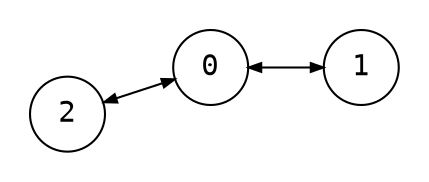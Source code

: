 digraph {
    node [shape=circle, fontname="monospace"; fixedsize=true, width="0.5"];
    edge [arrowsize=0.6];
    layout=neato;
    mode="sgd";
    maxiter=100000;
    normalize=true;
    pad=0.2;

    0 -> 1 [dir="both"];
    0 -> 2 [dir="both"];
}